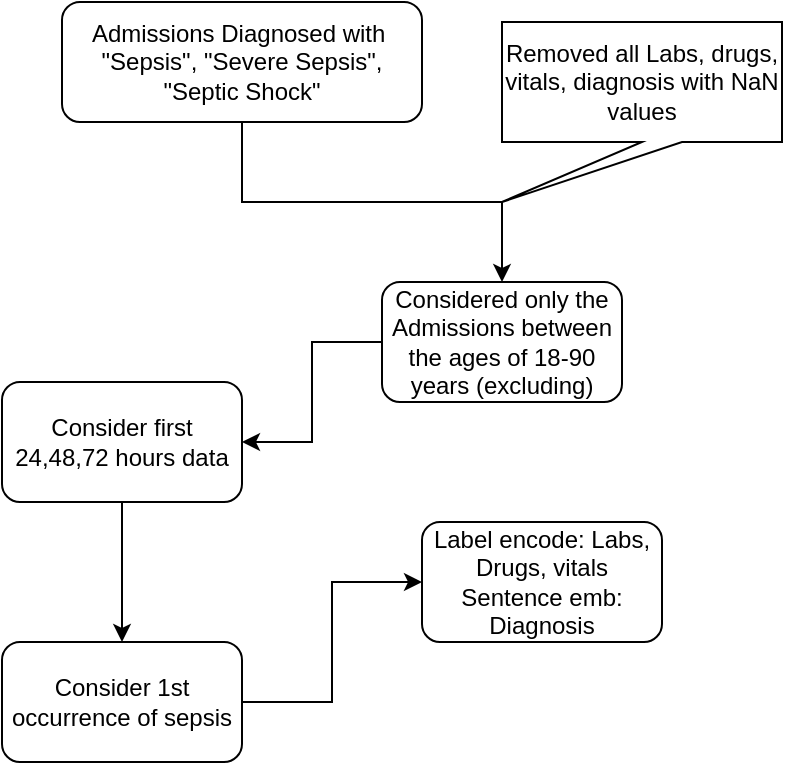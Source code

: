 <mxfile version="20.5.3" type="github">
  <diagram id="bOLallhVjH3Ev7JnVUWV" name="Page-1">
    <mxGraphModel dx="782" dy="460" grid="1" gridSize="10" guides="1" tooltips="1" connect="1" arrows="1" fold="1" page="1" pageScale="1" pageWidth="827" pageHeight="1169" math="0" shadow="0">
      <root>
        <mxCell id="0" />
        <mxCell id="1" parent="0" />
        <mxCell id="ZyETmzfciTg3bGFEHn3D-2" value="" style="edgeStyle=orthogonalEdgeStyle;rounded=0;orthogonalLoop=1;jettySize=auto;html=1;" parent="1" source="ZyETmzfciTg3bGFEHn3D-3" target="ZyETmzfciTg3bGFEHn3D-6" edge="1">
          <mxGeometry relative="1" as="geometry" />
        </mxCell>
        <mxCell id="ZyETmzfciTg3bGFEHn3D-3" value="Admissions Diagnosed with&amp;nbsp;&lt;br&gt;&quot;Sepsis&quot;, &quot;Severe Sepsis&quot;, &quot;Septic Shock&quot;" style="rounded=1;whiteSpace=wrap;html=1;" parent="1" vertex="1">
          <mxGeometry x="170" y="30" width="180" height="60" as="geometry" />
        </mxCell>
        <mxCell id="ZyETmzfciTg3bGFEHn3D-9" value="" style="edgeStyle=orthogonalEdgeStyle;rounded=0;orthogonalLoop=1;jettySize=auto;html=1;" parent="1" source="ZyETmzfciTg3bGFEHn3D-6" target="ZyETmzfciTg3bGFEHn3D-8" edge="1">
          <mxGeometry relative="1" as="geometry" />
        </mxCell>
        <mxCell id="ZyETmzfciTg3bGFEHn3D-6" value="Considered only the Admissions between the ages of 18-90 years (excluding)" style="whiteSpace=wrap;html=1;rounded=1;" parent="1" vertex="1">
          <mxGeometry x="330" y="170" width="120" height="60" as="geometry" />
        </mxCell>
        <mxCell id="ZyETmzfciTg3bGFEHn3D-7" value="Removed all Labs, drugs, vitals, diagnosis with NaN values" style="shape=callout;whiteSpace=wrap;html=1;perimeter=calloutPerimeter;position2=0;" parent="1" vertex="1">
          <mxGeometry x="390" y="40" width="140" height="90" as="geometry" />
        </mxCell>
        <mxCell id="ZyETmzfciTg3bGFEHn3D-11" value="" style="edgeStyle=orthogonalEdgeStyle;rounded=0;orthogonalLoop=1;jettySize=auto;html=1;" parent="1" source="ZyETmzfciTg3bGFEHn3D-8" target="ZyETmzfciTg3bGFEHn3D-10" edge="1">
          <mxGeometry relative="1" as="geometry" />
        </mxCell>
        <mxCell id="ZyETmzfciTg3bGFEHn3D-8" value="Consider first 24,48,72 hours data" style="whiteSpace=wrap;html=1;rounded=1;" parent="1" vertex="1">
          <mxGeometry x="140" y="220" width="120" height="60" as="geometry" />
        </mxCell>
        <mxCell id="ZyETmzfciTg3bGFEHn3D-13" value="" style="edgeStyle=orthogonalEdgeStyle;rounded=0;orthogonalLoop=1;jettySize=auto;html=1;" parent="1" source="ZyETmzfciTg3bGFEHn3D-10" target="ZyETmzfciTg3bGFEHn3D-12" edge="1">
          <mxGeometry relative="1" as="geometry" />
        </mxCell>
        <mxCell id="ZyETmzfciTg3bGFEHn3D-10" value="Consider 1st occurrence of sepsis" style="whiteSpace=wrap;html=1;rounded=1;" parent="1" vertex="1">
          <mxGeometry x="140" y="350" width="120" height="60" as="geometry" />
        </mxCell>
        <mxCell id="ZyETmzfciTg3bGFEHn3D-12" value="Label encode: Labs, Drugs, vitals&lt;br&gt;Sentence emb: Diagnosis" style="whiteSpace=wrap;html=1;rounded=1;" parent="1" vertex="1">
          <mxGeometry x="350" y="290" width="120" height="60" as="geometry" />
        </mxCell>
      </root>
    </mxGraphModel>
  </diagram>
</mxfile>
